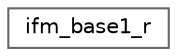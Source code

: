 digraph "Graphical Class Hierarchy"
{
 // LATEX_PDF_SIZE
  bgcolor="transparent";
  edge [fontname=Helvetica,fontsize=10,labelfontname=Helvetica,labelfontsize=10];
  node [fontname=Helvetica,fontsize=10,shape=box,height=0.2,width=0.4];
  rankdir="LR";
  Node0 [id="Node000000",label="ifm_base1_r",height=0.2,width=0.4,color="grey40", fillcolor="white", style="filled",URL="$structifm__base1__r.html",tooltip=" "];
}
